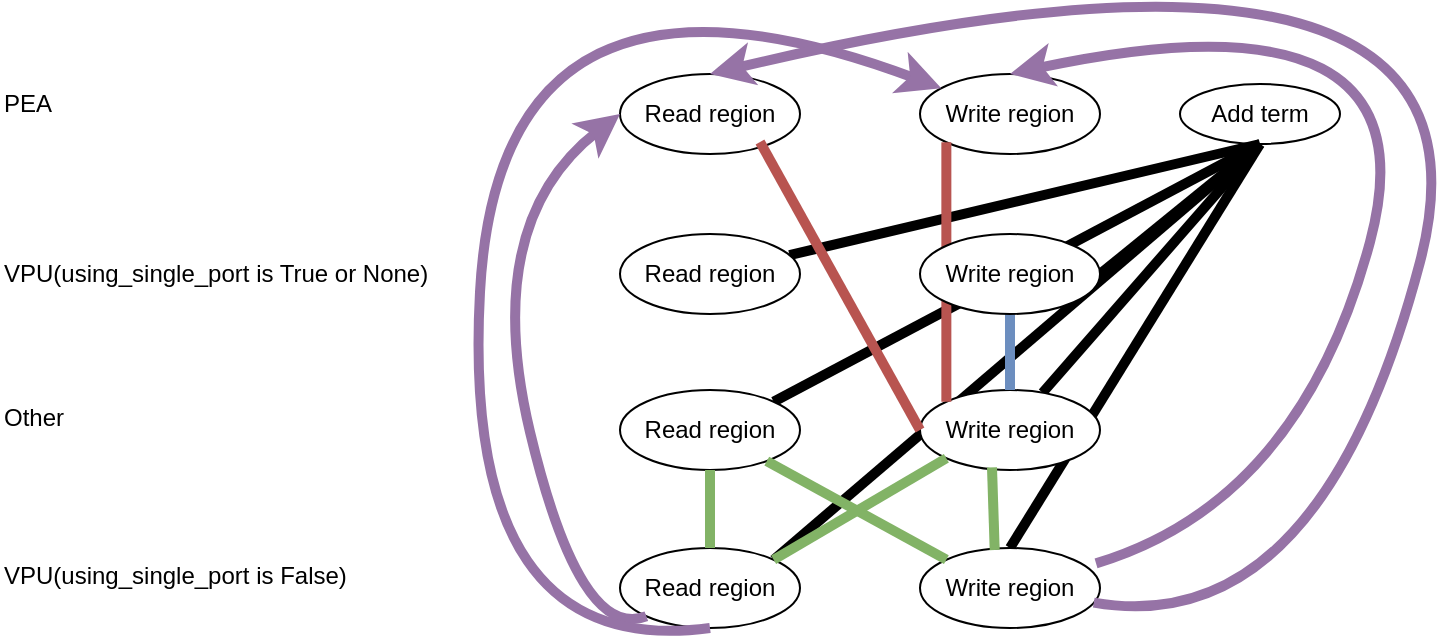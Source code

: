 <mxfile version="20.2.5" type="github">
  <diagram id="PxeQEXHzFKQ4PrNTcv5A" name="第 1 页">
    <mxGraphModel dx="2062" dy="1132" grid="1" gridSize="10" guides="1" tooltips="1" connect="1" arrows="1" fold="1" page="1" pageScale="1" pageWidth="827" pageHeight="1169" math="0" shadow="0">
      <root>
        <mxCell id="0" />
        <mxCell id="1" parent="0" />
        <mxCell id="am_DWn_WP4FMPw5h6pt2-2" value="PEA" style="text;html=1;strokeColor=none;fillColor=none;align=left;verticalAlign=middle;whiteSpace=wrap;rounded=0;" vertex="1" parent="1">
          <mxGeometry x="160" y="116" width="60" height="30" as="geometry" />
        </mxCell>
        <mxCell id="am_DWn_WP4FMPw5h6pt2-3" value="VPU(using_single_port is True or None)" style="text;html=1;strokeColor=none;fillColor=none;align=left;verticalAlign=middle;whiteSpace=wrap;rounded=0;" vertex="1" parent="1">
          <mxGeometry x="160" y="201" width="230" height="30" as="geometry" />
        </mxCell>
        <mxCell id="am_DWn_WP4FMPw5h6pt2-4" value="Other" style="text;whiteSpace=wrap;html=1;align=left;" vertex="1" parent="1">
          <mxGeometry x="160" y="274" width="60" height="40" as="geometry" />
        </mxCell>
        <mxCell id="am_DWn_WP4FMPw5h6pt2-5" value="VPU(using_single_port is False)" style="text;whiteSpace=wrap;html=1;align=left;" vertex="1" parent="1">
          <mxGeometry x="160" y="353" width="200" height="40" as="geometry" />
        </mxCell>
        <mxCell id="am_DWn_WP4FMPw5h6pt2-6" value="Read region" style="ellipse;whiteSpace=wrap;html=1;" vertex="1" parent="1">
          <mxGeometry x="470" y="116" width="90" height="40" as="geometry" />
        </mxCell>
        <mxCell id="am_DWn_WP4FMPw5h6pt2-7" value="Write region" style="ellipse;whiteSpace=wrap;html=1;" vertex="1" parent="1">
          <mxGeometry x="620" y="116" width="90" height="40" as="geometry" />
        </mxCell>
        <mxCell id="am_DWn_WP4FMPw5h6pt2-8" value="Add term" style="ellipse;whiteSpace=wrap;html=1;" vertex="1" parent="1">
          <mxGeometry x="750" y="121" width="80" height="30" as="geometry" />
        </mxCell>
        <mxCell id="am_DWn_WP4FMPw5h6pt2-20" value="" style="endArrow=none;html=1;rounded=0;entryX=0.5;entryY=1;entryDx=0;entryDy=0;strokeWidth=5;" edge="1" parent="1" source="am_DWn_WP4FMPw5h6pt2-9" target="am_DWn_WP4FMPw5h6pt2-8">
          <mxGeometry width="50" height="50" relative="1" as="geometry">
            <mxPoint x="770" y="240" as="sourcePoint" />
            <mxPoint x="820" y="190" as="targetPoint" />
          </mxGeometry>
        </mxCell>
        <mxCell id="am_DWn_WP4FMPw5h6pt2-21" value="" style="endArrow=none;html=1;rounded=0;entryX=0.5;entryY=1;entryDx=0;entryDy=0;exitX=1;exitY=0.5;exitDx=0;exitDy=0;strokeWidth=5;" edge="1" parent="1" source="am_DWn_WP4FMPw5h6pt2-10" target="am_DWn_WP4FMPw5h6pt2-8">
          <mxGeometry width="50" height="50" relative="1" as="geometry">
            <mxPoint x="567.002" y="254.822" as="sourcePoint" />
            <mxPoint x="800" y="215" as="targetPoint" />
          </mxGeometry>
        </mxCell>
        <mxCell id="am_DWn_WP4FMPw5h6pt2-22" value="" style="endArrow=none;html=1;rounded=0;entryX=0.5;entryY=1;entryDx=0;entryDy=0;exitX=1;exitY=0;exitDx=0;exitDy=0;strokeWidth=5;" edge="1" parent="1" source="am_DWn_WP4FMPw5h6pt2-11" target="am_DWn_WP4FMPw5h6pt2-8">
          <mxGeometry width="50" height="50" relative="1" as="geometry">
            <mxPoint x="567.002" y="254.822" as="sourcePoint" />
            <mxPoint x="800" y="215" as="targetPoint" />
          </mxGeometry>
        </mxCell>
        <mxCell id="am_DWn_WP4FMPw5h6pt2-23" value="" style="endArrow=none;html=1;rounded=0;entryX=0.5;entryY=1;entryDx=0;entryDy=0;strokeWidth=5;" edge="1" parent="1" source="am_DWn_WP4FMPw5h6pt2-12" target="am_DWn_WP4FMPw5h6pt2-8">
          <mxGeometry width="50" height="50" relative="1" as="geometry">
            <mxPoint x="577.002" y="264.822" as="sourcePoint" />
            <mxPoint x="810" y="225" as="targetPoint" />
          </mxGeometry>
        </mxCell>
        <mxCell id="am_DWn_WP4FMPw5h6pt2-24" value="" style="endArrow=none;html=1;rounded=0;entryX=0.5;entryY=1;entryDx=0;entryDy=0;exitX=1;exitY=0;exitDx=0;exitDy=0;strokeWidth=5;" edge="1" parent="1" source="am_DWn_WP4FMPw5h6pt2-13" target="am_DWn_WP4FMPw5h6pt2-8">
          <mxGeometry width="50" height="50" relative="1" as="geometry">
            <mxPoint x="694.575" y="311.991" as="sourcePoint" />
            <mxPoint x="800" y="215" as="targetPoint" />
          </mxGeometry>
        </mxCell>
        <mxCell id="am_DWn_WP4FMPw5h6pt2-25" value="" style="endArrow=none;html=1;rounded=0;entryX=0.5;entryY=1;entryDx=0;entryDy=0;exitX=0.5;exitY=0;exitDx=0;exitDy=0;strokeWidth=5;" edge="1" parent="1" source="am_DWn_WP4FMPw5h6pt2-14" target="am_DWn_WP4FMPw5h6pt2-8">
          <mxGeometry width="50" height="50" relative="1" as="geometry">
            <mxPoint x="704.575" y="321.991" as="sourcePoint" />
            <mxPoint x="810" y="220" as="targetPoint" />
          </mxGeometry>
        </mxCell>
        <mxCell id="am_DWn_WP4FMPw5h6pt2-9" value="Read region" style="ellipse;whiteSpace=wrap;html=1;" vertex="1" parent="1">
          <mxGeometry x="470" y="196" width="90" height="40" as="geometry" />
        </mxCell>
        <mxCell id="am_DWn_WP4FMPw5h6pt2-11" value="Read region" style="ellipse;whiteSpace=wrap;html=1;" vertex="1" parent="1">
          <mxGeometry x="470" y="274" width="90" height="40" as="geometry" />
        </mxCell>
        <mxCell id="am_DWn_WP4FMPw5h6pt2-12" value="Write region" style="ellipse;whiteSpace=wrap;html=1;" vertex="1" parent="1">
          <mxGeometry x="620" y="274" width="90" height="40" as="geometry" />
        </mxCell>
        <mxCell id="am_DWn_WP4FMPw5h6pt2-13" value="Read region" style="ellipse;whiteSpace=wrap;html=1;" vertex="1" parent="1">
          <mxGeometry x="470" y="353" width="90" height="40" as="geometry" />
        </mxCell>
        <mxCell id="am_DWn_WP4FMPw5h6pt2-14" value="Write region" style="ellipse;whiteSpace=wrap;html=1;" vertex="1" parent="1">
          <mxGeometry x="620" y="353" width="90" height="40" as="geometry" />
        </mxCell>
        <mxCell id="am_DWn_WP4FMPw5h6pt2-26" value="" style="endArrow=none;html=1;rounded=0;entryX=0.5;entryY=1;entryDx=0;entryDy=0;exitX=0.5;exitY=0;exitDx=0;exitDy=0;fillColor=#dae8fc;strokeColor=#6c8ebf;strokeWidth=5;" edge="1" parent="1" source="am_DWn_WP4FMPw5h6pt2-12" target="am_DWn_WP4FMPw5h6pt2-10">
          <mxGeometry width="50" height="50" relative="1" as="geometry">
            <mxPoint x="650" y="280" as="sourcePoint" />
            <mxPoint x="700" y="230" as="targetPoint" />
          </mxGeometry>
        </mxCell>
        <mxCell id="am_DWn_WP4FMPw5h6pt2-27" value="" style="endArrow=none;html=1;rounded=0;strokeWidth=5;exitX=0;exitY=0.5;exitDx=0;exitDy=0;fillColor=#f8cecc;strokeColor=#b85450;" edge="1" parent="1" source="am_DWn_WP4FMPw5h6pt2-12">
          <mxGeometry width="50" height="50" relative="1" as="geometry">
            <mxPoint x="490" y="200" as="sourcePoint" />
            <mxPoint x="540" y="150" as="targetPoint" />
          </mxGeometry>
        </mxCell>
        <mxCell id="am_DWn_WP4FMPw5h6pt2-28" value="" style="endArrow=none;html=1;rounded=0;strokeWidth=5;exitX=0;exitY=0;exitDx=0;exitDy=0;fillColor=#f8cecc;strokeColor=#b85450;entryX=0;entryY=1;entryDx=0;entryDy=0;" edge="1" parent="1" source="am_DWn_WP4FMPw5h6pt2-12" target="am_DWn_WP4FMPw5h6pt2-7">
          <mxGeometry width="50" height="50" relative="1" as="geometry">
            <mxPoint x="630" y="304" as="sourcePoint" />
            <mxPoint x="550" y="160" as="targetPoint" />
          </mxGeometry>
        </mxCell>
        <mxCell id="am_DWn_WP4FMPw5h6pt2-29" value="" style="endArrow=none;html=1;rounded=0;strokeWidth=5;entryX=0;entryY=0;entryDx=0;entryDy=0;fillColor=#d5e8d4;strokeColor=#82b366;" edge="1" parent="1" source="am_DWn_WP4FMPw5h6pt2-11" target="am_DWn_WP4FMPw5h6pt2-14">
          <mxGeometry width="50" height="50" relative="1" as="geometry">
            <mxPoint x="515" y="364" as="sourcePoint" />
            <mxPoint x="515" y="384.711" as="targetPoint" />
          </mxGeometry>
        </mxCell>
        <mxCell id="am_DWn_WP4FMPw5h6pt2-30" value="" style="endArrow=none;html=1;rounded=0;strokeWidth=5;entryX=1;entryY=0;entryDx=0;entryDy=0;exitX=0;exitY=1;exitDx=0;exitDy=0;fillColor=#d5e8d4;strokeColor=#82b366;" edge="1" parent="1" source="am_DWn_WP4FMPw5h6pt2-12" target="am_DWn_WP4FMPw5h6pt2-13">
          <mxGeometry width="50" height="50" relative="1" as="geometry">
            <mxPoint x="553.522" y="319.47" as="sourcePoint" />
            <mxPoint x="643.18" y="368.858" as="targetPoint" />
          </mxGeometry>
        </mxCell>
        <mxCell id="am_DWn_WP4FMPw5h6pt2-31" value="" style="endArrow=none;html=1;rounded=0;strokeWidth=5;entryX=0.415;entryY=0.025;entryDx=0;entryDy=0;exitX=0.4;exitY=0.967;exitDx=0;exitDy=0;exitPerimeter=0;entryPerimeter=0;fillColor=#d5e8d4;strokeColor=#82b366;" edge="1" parent="1" source="am_DWn_WP4FMPw5h6pt2-12" target="am_DWn_WP4FMPw5h6pt2-14">
          <mxGeometry width="50" height="50" relative="1" as="geometry">
            <mxPoint x="563.522" y="329.47" as="sourcePoint" />
            <mxPoint x="653.18" y="378.858" as="targetPoint" />
          </mxGeometry>
        </mxCell>
        <mxCell id="am_DWn_WP4FMPw5h6pt2-32" value="" style="endArrow=none;html=1;rounded=0;strokeWidth=5;entryX=0.5;entryY=0;entryDx=0;entryDy=0;exitX=0.5;exitY=1;exitDx=0;exitDy=0;fillColor=#d5e8d4;strokeColor=#82b366;" edge="1" parent="1" source="am_DWn_WP4FMPw5h6pt2-11" target="am_DWn_WP4FMPw5h6pt2-13">
          <mxGeometry width="50" height="50" relative="1" as="geometry">
            <mxPoint x="573.522" y="339.47" as="sourcePoint" />
            <mxPoint x="663.18" y="388.858" as="targetPoint" />
          </mxGeometry>
        </mxCell>
        <mxCell id="am_DWn_WP4FMPw5h6pt2-33" value="" style="curved=1;endArrow=classic;html=1;rounded=0;strokeWidth=5;entryX=0;entryY=0.5;entryDx=0;entryDy=0;exitX=0;exitY=1;exitDx=0;exitDy=0;fillColor=#e1d5e7;strokeColor=#9673a6;" edge="1" parent="1" source="am_DWn_WP4FMPw5h6pt2-13" target="am_DWn_WP4FMPw5h6pt2-6">
          <mxGeometry width="50" height="50" relative="1" as="geometry">
            <mxPoint x="400" y="400" as="sourcePoint" />
            <mxPoint x="450" y="350" as="targetPoint" />
            <Array as="points">
              <mxPoint x="450" y="400" />
              <mxPoint x="400" y="190" />
            </Array>
          </mxGeometry>
        </mxCell>
        <mxCell id="am_DWn_WP4FMPw5h6pt2-34" value="" style="curved=1;endArrow=classic;html=1;rounded=0;strokeWidth=5;exitX=0.5;exitY=1;exitDx=0;exitDy=0;fillColor=#e1d5e7;strokeColor=#9673a6;" edge="1" parent="1" source="am_DWn_WP4FMPw5h6pt2-13" target="am_DWn_WP4FMPw5h6pt2-7">
          <mxGeometry width="50" height="50" relative="1" as="geometry">
            <mxPoint x="493.18" y="397.142" as="sourcePoint" />
            <mxPoint x="480" y="146" as="targetPoint" />
            <Array as="points">
              <mxPoint x="390" y="410" />
              <mxPoint x="410" y="40" />
            </Array>
          </mxGeometry>
        </mxCell>
        <mxCell id="am_DWn_WP4FMPw5h6pt2-35" value="" style="curved=1;endArrow=classic;html=1;rounded=0;strokeWidth=5;exitX=0.978;exitY=0.192;exitDx=0;exitDy=0;exitPerimeter=0;entryX=0.5;entryY=0;entryDx=0;entryDy=0;fillColor=#e1d5e7;strokeColor=#9673a6;" edge="1" parent="1" source="am_DWn_WP4FMPw5h6pt2-14" target="am_DWn_WP4FMPw5h6pt2-7">
          <mxGeometry width="50" height="50" relative="1" as="geometry">
            <mxPoint x="820" y="420" as="sourcePoint" />
            <mxPoint x="870" y="370" as="targetPoint" />
            <Array as="points">
              <mxPoint x="810" y="330" />
              <mxPoint x="880" y="70" />
            </Array>
          </mxGeometry>
        </mxCell>
        <mxCell id="am_DWn_WP4FMPw5h6pt2-36" value="" style="curved=1;endArrow=classic;html=1;rounded=0;strokeWidth=5;entryX=0.5;entryY=0;entryDx=0;entryDy=0;fillColor=#e1d5e7;strokeColor=#9673a6;" edge="1" parent="1" source="am_DWn_WP4FMPw5h6pt2-14" target="am_DWn_WP4FMPw5h6pt2-6">
          <mxGeometry width="50" height="50" relative="1" as="geometry">
            <mxPoint x="718.02" y="370.68" as="sourcePoint" />
            <mxPoint x="675" y="126" as="targetPoint" />
            <Array as="points">
              <mxPoint x="820" y="400" />
              <mxPoint x="920" y="20" />
            </Array>
          </mxGeometry>
        </mxCell>
        <mxCell id="am_DWn_WP4FMPw5h6pt2-10" value="Write region" style="ellipse;whiteSpace=wrap;html=1;" vertex="1" parent="1">
          <mxGeometry x="620" y="196" width="90" height="40" as="geometry" />
        </mxCell>
      </root>
    </mxGraphModel>
  </diagram>
</mxfile>
